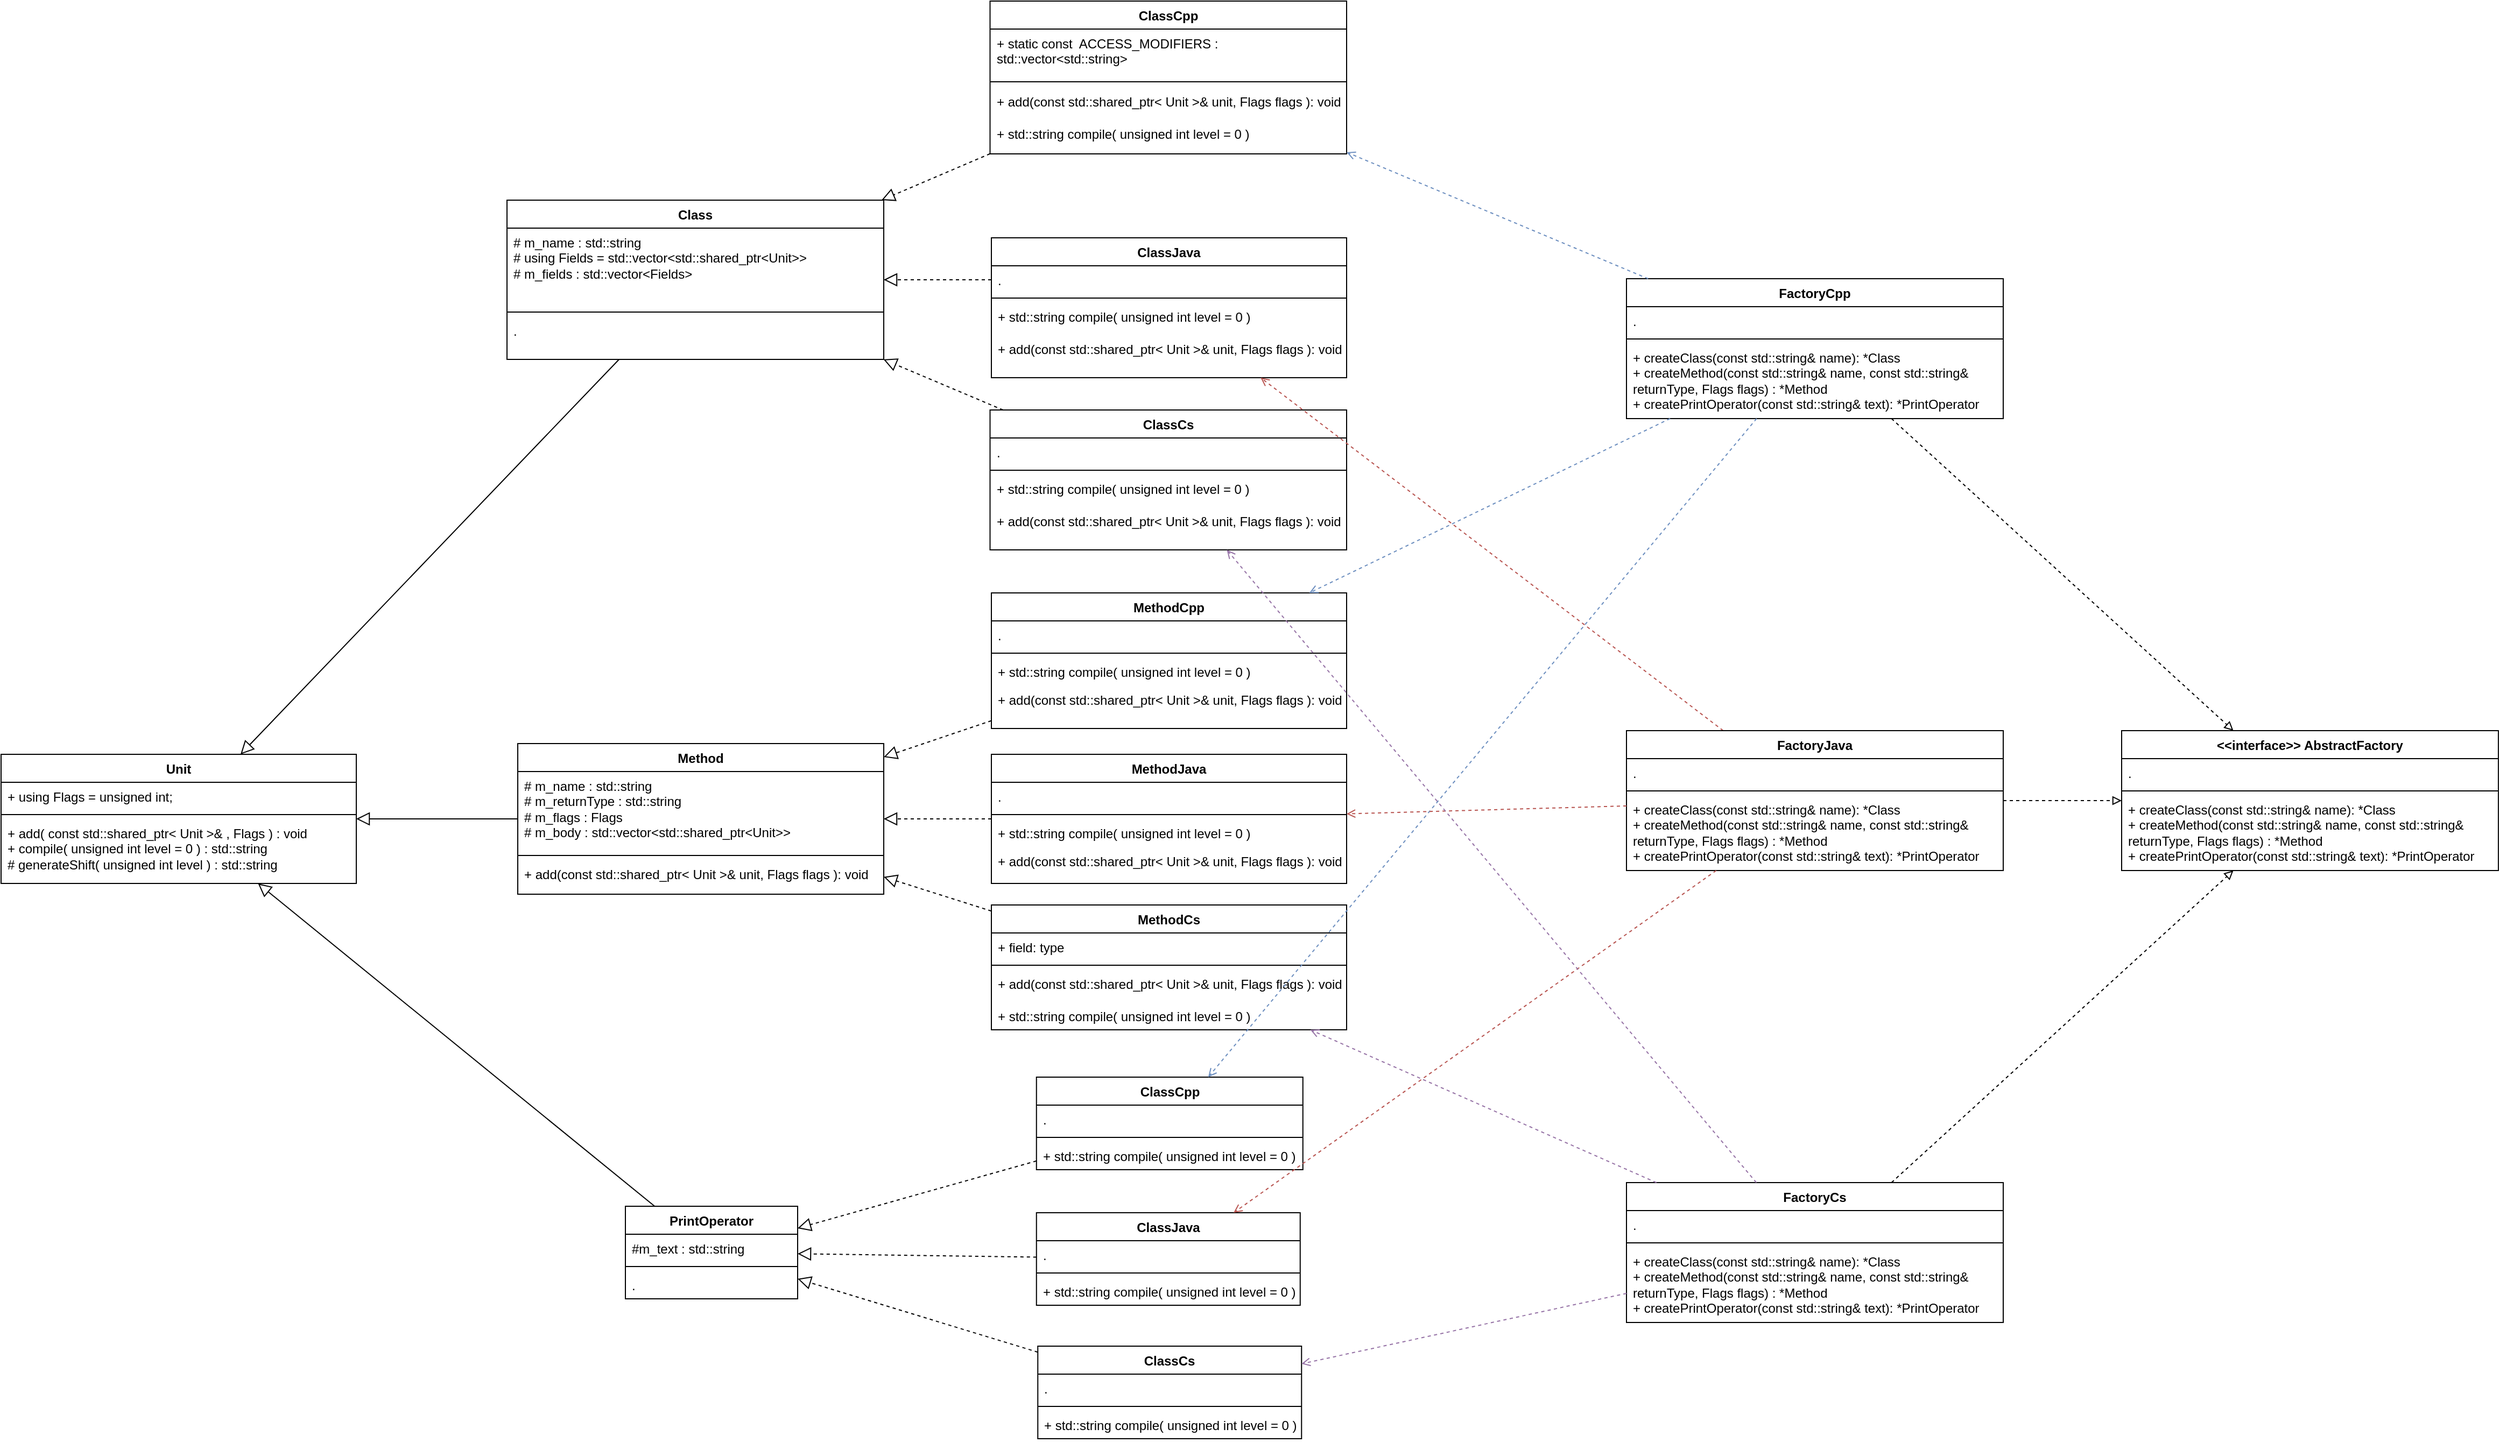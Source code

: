 <mxfile version="23.1.1" type="device">
  <diagram id="C5RBs43oDa-KdzZeNtuy" name="Page-1">
    <mxGraphModel dx="1673" dy="799" grid="1" gridSize="10" guides="1" tooltips="1" connect="1" arrows="1" fold="1" page="1" pageScale="1" pageWidth="3000" pageHeight="3000" math="0" shadow="0">
      <root>
        <mxCell id="WIyWlLk6GJQsqaUBKTNV-0" />
        <mxCell id="WIyWlLk6GJQsqaUBKTNV-1" parent="WIyWlLk6GJQsqaUBKTNV-0" />
        <mxCell id="gezvIGPkTuoUHlUliIxv-8" value="ClassCpp" style="swimlane;fontStyle=1;align=center;verticalAlign=top;childLayout=stackLayout;horizontal=1;startSize=26;horizontalStack=0;resizeParent=1;resizeParentMax=0;resizeLast=0;collapsible=1;marginBottom=0;whiteSpace=wrap;html=1;" parent="WIyWlLk6GJQsqaUBKTNV-1" vertex="1">
          <mxGeometry x="1428.75" y="880" width="331.25" height="142" as="geometry">
            <mxRectangle x="1370" y="910" width="100" height="30" as="alternateBounds" />
          </mxGeometry>
        </mxCell>
        <mxCell id="gezvIGPkTuoUHlUliIxv-9" value="+ static const&amp;nbsp; ACCESS_MODIFIERS : std::vector&amp;lt;std::string&amp;gt;" style="text;strokeColor=none;fillColor=none;align=left;verticalAlign=top;spacingLeft=4;spacingRight=4;overflow=hidden;rotatable=0;points=[[0,0.5],[1,0.5]];portConstraint=eastwest;whiteSpace=wrap;html=1;" parent="gezvIGPkTuoUHlUliIxv-8" vertex="1">
          <mxGeometry y="26" width="331.25" height="44" as="geometry" />
        </mxCell>
        <mxCell id="gezvIGPkTuoUHlUliIxv-10" value="" style="line;strokeWidth=1;fillColor=none;align=left;verticalAlign=middle;spacingTop=-1;spacingLeft=3;spacingRight=3;rotatable=0;labelPosition=right;points=[];portConstraint=eastwest;strokeColor=inherit;" parent="gezvIGPkTuoUHlUliIxv-8" vertex="1">
          <mxGeometry y="70" width="331.25" height="10" as="geometry" />
        </mxCell>
        <mxCell id="6ZI4dqy2-xrWHT3vHo12-13" value="+ add(const std::shared_ptr&amp;lt; Unit &amp;gt;&amp;amp; unit, Flags flags&amp;nbsp;): void" style="text;strokeColor=none;fillColor=none;align=left;verticalAlign=top;spacingLeft=4;spacingRight=4;overflow=hidden;rotatable=0;points=[[0,0.5],[1,0.5]];portConstraint=eastwest;whiteSpace=wrap;html=1;" vertex="1" parent="gezvIGPkTuoUHlUliIxv-8">
          <mxGeometry y="80" width="331.25" height="30" as="geometry" />
        </mxCell>
        <mxCell id="gezvIGPkTuoUHlUliIxv-11" value="+ std::string compile( unsigned int level = 0 )" style="text;strokeColor=none;fillColor=none;align=left;verticalAlign=top;spacingLeft=4;spacingRight=4;overflow=hidden;rotatable=0;points=[[0,0.5],[1,0.5]];portConstraint=eastwest;whiteSpace=wrap;html=1;" parent="gezvIGPkTuoUHlUliIxv-8" vertex="1">
          <mxGeometry y="110" width="331.25" height="32" as="geometry" />
        </mxCell>
        <mxCell id="gezvIGPkTuoUHlUliIxv-108" style="rounded=0;orthogonalLoop=1;jettySize=auto;html=1;endArrow=block;endFill=0;endSize=10;" parent="WIyWlLk6GJQsqaUBKTNV-1" source="6ZI4dqy2-xrWHT3vHo12-33" target="gezvIGPkTuoUHlUliIxv-104" edge="1">
          <mxGeometry relative="1" as="geometry">
            <mxPoint x="1041.371" y="1166" as="sourcePoint" />
          </mxGeometry>
        </mxCell>
        <mxCell id="gezvIGPkTuoUHlUliIxv-17" value="ClassJava" style="swimlane;fontStyle=1;align=center;verticalAlign=top;childLayout=stackLayout;horizontal=1;startSize=26;horizontalStack=0;resizeParent=1;resizeParentMax=0;resizeLast=0;collapsible=1;marginBottom=0;whiteSpace=wrap;html=1;" parent="WIyWlLk6GJQsqaUBKTNV-1" vertex="1">
          <mxGeometry x="1430" y="1100" width="330" height="130" as="geometry" />
        </mxCell>
        <mxCell id="gezvIGPkTuoUHlUliIxv-18" value="." style="text;strokeColor=none;fillColor=none;align=left;verticalAlign=top;spacingLeft=4;spacingRight=4;overflow=hidden;rotatable=0;points=[[0,0.5],[1,0.5]];portConstraint=eastwest;whiteSpace=wrap;html=1;" parent="gezvIGPkTuoUHlUliIxv-17" vertex="1">
          <mxGeometry y="26" width="330" height="26" as="geometry" />
        </mxCell>
        <mxCell id="gezvIGPkTuoUHlUliIxv-19" value="" style="line;strokeWidth=1;fillColor=none;align=left;verticalAlign=middle;spacingTop=-1;spacingLeft=3;spacingRight=3;rotatable=0;labelPosition=right;points=[];portConstraint=eastwest;strokeColor=inherit;" parent="gezvIGPkTuoUHlUliIxv-17" vertex="1">
          <mxGeometry y="52" width="330" height="8" as="geometry" />
        </mxCell>
        <mxCell id="gezvIGPkTuoUHlUliIxv-20" value="+ std::string compile( unsigned int level = 0 )" style="text;strokeColor=none;fillColor=none;align=left;verticalAlign=top;spacingLeft=4;spacingRight=4;overflow=hidden;rotatable=0;points=[[0,0.5],[1,0.5]];portConstraint=eastwest;whiteSpace=wrap;html=1;" parent="gezvIGPkTuoUHlUliIxv-17" vertex="1">
          <mxGeometry y="60" width="330" height="30" as="geometry" />
        </mxCell>
        <mxCell id="6ZI4dqy2-xrWHT3vHo12-26" value="+ add(const std::shared_ptr&amp;lt; Unit &amp;gt;&amp;amp; unit, Flags flags&amp;nbsp;): void" style="text;strokeColor=none;fillColor=none;align=left;verticalAlign=top;spacingLeft=4;spacingRight=4;overflow=hidden;rotatable=0;points=[[0,0.5],[1,0.5]];portConstraint=eastwest;whiteSpace=wrap;html=1;" vertex="1" parent="gezvIGPkTuoUHlUliIxv-17">
          <mxGeometry y="90" width="330" height="40" as="geometry" />
        </mxCell>
        <mxCell id="gezvIGPkTuoUHlUliIxv-21" value="ClassCs" style="swimlane;fontStyle=1;align=center;verticalAlign=top;childLayout=stackLayout;horizontal=1;startSize=26;horizontalStack=0;resizeParent=1;resizeParentMax=0;resizeLast=0;collapsible=1;marginBottom=0;whiteSpace=wrap;html=1;" parent="WIyWlLk6GJQsqaUBKTNV-1" vertex="1">
          <mxGeometry x="1428.75" y="1260" width="331.25" height="130" as="geometry" />
        </mxCell>
        <mxCell id="gezvIGPkTuoUHlUliIxv-22" value="." style="text;strokeColor=none;fillColor=none;align=left;verticalAlign=top;spacingLeft=4;spacingRight=4;overflow=hidden;rotatable=0;points=[[0,0.5],[1,0.5]];portConstraint=eastwest;whiteSpace=wrap;html=1;" parent="gezvIGPkTuoUHlUliIxv-21" vertex="1">
          <mxGeometry y="26" width="331.25" height="26" as="geometry" />
        </mxCell>
        <mxCell id="gezvIGPkTuoUHlUliIxv-23" value="" style="line;strokeWidth=1;fillColor=none;align=left;verticalAlign=middle;spacingTop=-1;spacingLeft=3;spacingRight=3;rotatable=0;labelPosition=right;points=[];portConstraint=eastwest;strokeColor=inherit;" parent="gezvIGPkTuoUHlUliIxv-21" vertex="1">
          <mxGeometry y="52" width="331.25" height="8" as="geometry" />
        </mxCell>
        <mxCell id="gezvIGPkTuoUHlUliIxv-24" value="+ std::string compile( unsigned int level = 0 )" style="text;strokeColor=none;fillColor=none;align=left;verticalAlign=top;spacingLeft=4;spacingRight=4;overflow=hidden;rotatable=0;points=[[0,0.5],[1,0.5]];portConstraint=eastwest;whiteSpace=wrap;html=1;" parent="gezvIGPkTuoUHlUliIxv-21" vertex="1">
          <mxGeometry y="60" width="331.25" height="30" as="geometry" />
        </mxCell>
        <mxCell id="6ZI4dqy2-xrWHT3vHo12-27" value="+ add(const std::shared_ptr&amp;lt; Unit &amp;gt;&amp;amp; unit, Flags flags&amp;nbsp;): void" style="text;strokeColor=none;fillColor=none;align=left;verticalAlign=top;spacingLeft=4;spacingRight=4;overflow=hidden;rotatable=0;points=[[0,0.5],[1,0.5]];portConstraint=eastwest;whiteSpace=wrap;html=1;" vertex="1" parent="gezvIGPkTuoUHlUliIxv-21">
          <mxGeometry y="90" width="331.25" height="40" as="geometry" />
        </mxCell>
        <mxCell id="gezvIGPkTuoUHlUliIxv-26" style="rounded=0;orthogonalLoop=1;jettySize=auto;html=1;dashed=1;endArrow=block;endFill=0;endSize=10;" parent="WIyWlLk6GJQsqaUBKTNV-1" source="gezvIGPkTuoUHlUliIxv-18" target="6ZI4dqy2-xrWHT3vHo12-33" edge="1">
          <mxGeometry relative="1" as="geometry">
            <mxPoint x="1270" y="1146" as="targetPoint" />
          </mxGeometry>
        </mxCell>
        <mxCell id="gezvIGPkTuoUHlUliIxv-67" value="MethodCpp" style="swimlane;fontStyle=1;align=center;verticalAlign=top;childLayout=stackLayout;horizontal=1;startSize=26;horizontalStack=0;resizeParent=1;resizeParentMax=0;resizeLast=0;collapsible=1;marginBottom=0;whiteSpace=wrap;html=1;" parent="WIyWlLk6GJQsqaUBKTNV-1" vertex="1">
          <mxGeometry x="1430" y="1430" width="330" height="126" as="geometry" />
        </mxCell>
        <mxCell id="gezvIGPkTuoUHlUliIxv-68" value="." style="text;strokeColor=none;fillColor=none;align=left;verticalAlign=top;spacingLeft=4;spacingRight=4;overflow=hidden;rotatable=0;points=[[0,0.5],[1,0.5]];portConstraint=eastwest;whiteSpace=wrap;html=1;" parent="gezvIGPkTuoUHlUliIxv-67" vertex="1">
          <mxGeometry y="26" width="330" height="26" as="geometry" />
        </mxCell>
        <mxCell id="gezvIGPkTuoUHlUliIxv-69" value="" style="line;strokeWidth=1;fillColor=none;align=left;verticalAlign=middle;spacingTop=-1;spacingLeft=3;spacingRight=3;rotatable=0;labelPosition=right;points=[];portConstraint=eastwest;strokeColor=inherit;" parent="gezvIGPkTuoUHlUliIxv-67" vertex="1">
          <mxGeometry y="52" width="330" height="8" as="geometry" />
        </mxCell>
        <mxCell id="gezvIGPkTuoUHlUliIxv-70" value="+ std::string compile( unsigned int level = 0 )" style="text;strokeColor=none;fillColor=none;align=left;verticalAlign=top;spacingLeft=4;spacingRight=4;overflow=hidden;rotatable=0;points=[[0,0.5],[1,0.5]];portConstraint=eastwest;whiteSpace=wrap;html=1;" parent="gezvIGPkTuoUHlUliIxv-67" vertex="1">
          <mxGeometry y="60" width="330" height="26" as="geometry" />
        </mxCell>
        <mxCell id="6ZI4dqy2-xrWHT3vHo12-28" value="+ add(const std::shared_ptr&amp;lt; Unit &amp;gt;&amp;amp; unit, Flags flags&amp;nbsp;): void" style="text;strokeColor=none;fillColor=none;align=left;verticalAlign=top;spacingLeft=4;spacingRight=4;overflow=hidden;rotatable=0;points=[[0,0.5],[1,0.5]];portConstraint=eastwest;whiteSpace=wrap;html=1;" vertex="1" parent="gezvIGPkTuoUHlUliIxv-67">
          <mxGeometry y="86" width="330" height="40" as="geometry" />
        </mxCell>
        <mxCell id="gezvIGPkTuoUHlUliIxv-71" value="Method" style="swimlane;fontStyle=1;align=center;verticalAlign=top;childLayout=stackLayout;horizontal=1;startSize=26;horizontalStack=0;resizeParent=1;resizeParentMax=0;resizeLast=0;collapsible=1;marginBottom=0;whiteSpace=wrap;html=1;" parent="WIyWlLk6GJQsqaUBKTNV-1" vertex="1">
          <mxGeometry x="990" y="1570" width="340" height="140" as="geometry" />
        </mxCell>
        <mxCell id="gezvIGPkTuoUHlUliIxv-72" value="&lt;div&gt;# m_name :&amp;nbsp;std::string&lt;/div&gt;&lt;div&gt;# m_returnType :&amp;nbsp;std::string&lt;/div&gt;&lt;div&gt;# m_flags : Flags&lt;/div&gt;&lt;div&gt;# m_body :&amp;nbsp;std::vector&amp;lt;std::shared_ptr&amp;lt;Unit&amp;gt;&amp;gt;&lt;/div&gt;" style="text;strokeColor=none;fillColor=none;align=left;verticalAlign=top;spacingLeft=4;spacingRight=4;overflow=hidden;rotatable=0;points=[[0,0.5],[1,0.5]];portConstraint=eastwest;whiteSpace=wrap;html=1;" parent="gezvIGPkTuoUHlUliIxv-71" vertex="1">
          <mxGeometry y="26" width="340" height="74" as="geometry" />
        </mxCell>
        <mxCell id="gezvIGPkTuoUHlUliIxv-73" value="" style="line;strokeWidth=1;fillColor=none;align=left;verticalAlign=middle;spacingTop=-1;spacingLeft=3;spacingRight=3;rotatable=0;labelPosition=right;points=[];portConstraint=eastwest;strokeColor=inherit;" parent="gezvIGPkTuoUHlUliIxv-71" vertex="1">
          <mxGeometry y="100" width="340" height="8" as="geometry" />
        </mxCell>
        <mxCell id="gezvIGPkTuoUHlUliIxv-74" value="+ add(const std::shared_ptr&amp;lt; Unit &amp;gt;&amp;amp; unit, Flags flags&amp;nbsp;): void" style="text;strokeColor=none;fillColor=none;align=left;verticalAlign=top;spacingLeft=4;spacingRight=4;overflow=hidden;rotatable=0;points=[[0,0.5],[1,0.5]];portConstraint=eastwest;whiteSpace=wrap;html=1;" parent="gezvIGPkTuoUHlUliIxv-71" vertex="1">
          <mxGeometry y="108" width="340" height="32" as="geometry" />
        </mxCell>
        <mxCell id="gezvIGPkTuoUHlUliIxv-75" value="MethodJava" style="swimlane;fontStyle=1;align=center;verticalAlign=top;childLayout=stackLayout;horizontal=1;startSize=26;horizontalStack=0;resizeParent=1;resizeParentMax=0;resizeLast=0;collapsible=1;marginBottom=0;whiteSpace=wrap;html=1;" parent="WIyWlLk6GJQsqaUBKTNV-1" vertex="1">
          <mxGeometry x="1430" y="1580" width="330" height="120" as="geometry" />
        </mxCell>
        <mxCell id="gezvIGPkTuoUHlUliIxv-76" value="." style="text;strokeColor=none;fillColor=none;align=left;verticalAlign=top;spacingLeft=4;spacingRight=4;overflow=hidden;rotatable=0;points=[[0,0.5],[1,0.5]];portConstraint=eastwest;whiteSpace=wrap;html=1;" parent="gezvIGPkTuoUHlUliIxv-75" vertex="1">
          <mxGeometry y="26" width="330" height="26" as="geometry" />
        </mxCell>
        <mxCell id="gezvIGPkTuoUHlUliIxv-77" value="" style="line;strokeWidth=1;fillColor=none;align=left;verticalAlign=middle;spacingTop=-1;spacingLeft=3;spacingRight=3;rotatable=0;labelPosition=right;points=[];portConstraint=eastwest;strokeColor=inherit;" parent="gezvIGPkTuoUHlUliIxv-75" vertex="1">
          <mxGeometry y="52" width="330" height="8" as="geometry" />
        </mxCell>
        <mxCell id="gezvIGPkTuoUHlUliIxv-78" value="+ std::string compile( unsigned int level = 0 )" style="text;strokeColor=none;fillColor=none;align=left;verticalAlign=top;spacingLeft=4;spacingRight=4;overflow=hidden;rotatable=0;points=[[0,0.5],[1,0.5]];portConstraint=eastwest;whiteSpace=wrap;html=1;" parent="gezvIGPkTuoUHlUliIxv-75" vertex="1">
          <mxGeometry y="60" width="330" height="26" as="geometry" />
        </mxCell>
        <mxCell id="6ZI4dqy2-xrWHT3vHo12-29" value="+ add(const std::shared_ptr&amp;lt; Unit &amp;gt;&amp;amp; unit, Flags flags&amp;nbsp;): void" style="text;strokeColor=none;fillColor=none;align=left;verticalAlign=top;spacingLeft=4;spacingRight=4;overflow=hidden;rotatable=0;points=[[0,0.5],[1,0.5]];portConstraint=eastwest;whiteSpace=wrap;html=1;" vertex="1" parent="gezvIGPkTuoUHlUliIxv-75">
          <mxGeometry y="86" width="330" height="34" as="geometry" />
        </mxCell>
        <mxCell id="gezvIGPkTuoUHlUliIxv-80" value="MethodCs" style="swimlane;fontStyle=1;align=center;verticalAlign=top;childLayout=stackLayout;horizontal=1;startSize=26;horizontalStack=0;resizeParent=1;resizeParentMax=0;resizeLast=0;collapsible=1;marginBottom=0;whiteSpace=wrap;html=1;" parent="WIyWlLk6GJQsqaUBKTNV-1" vertex="1">
          <mxGeometry x="1430" y="1720" width="330" height="116" as="geometry" />
        </mxCell>
        <mxCell id="gezvIGPkTuoUHlUliIxv-81" value="+ field: type" style="text;strokeColor=none;fillColor=none;align=left;verticalAlign=top;spacingLeft=4;spacingRight=4;overflow=hidden;rotatable=0;points=[[0,0.5],[1,0.5]];portConstraint=eastwest;whiteSpace=wrap;html=1;" parent="gezvIGPkTuoUHlUliIxv-80" vertex="1">
          <mxGeometry y="26" width="330" height="26" as="geometry" />
        </mxCell>
        <mxCell id="gezvIGPkTuoUHlUliIxv-82" value="" style="line;strokeWidth=1;fillColor=none;align=left;verticalAlign=middle;spacingTop=-1;spacingLeft=3;spacingRight=3;rotatable=0;labelPosition=right;points=[];portConstraint=eastwest;strokeColor=inherit;" parent="gezvIGPkTuoUHlUliIxv-80" vertex="1">
          <mxGeometry y="52" width="330" height="8" as="geometry" />
        </mxCell>
        <mxCell id="6ZI4dqy2-xrWHT3vHo12-31" value="+ add(const std::shared_ptr&amp;lt; Unit &amp;gt;&amp;amp; unit, Flags flags&amp;nbsp;): void" style="text;strokeColor=none;fillColor=none;align=left;verticalAlign=top;spacingLeft=4;spacingRight=4;overflow=hidden;rotatable=0;points=[[0,0.5],[1,0.5]];portConstraint=eastwest;whiteSpace=wrap;html=1;" vertex="1" parent="gezvIGPkTuoUHlUliIxv-80">
          <mxGeometry y="60" width="330" height="30" as="geometry" />
        </mxCell>
        <mxCell id="gezvIGPkTuoUHlUliIxv-83" value="+ std::string compile( unsigned int level = 0 )" style="text;strokeColor=none;fillColor=none;align=left;verticalAlign=top;spacingLeft=4;spacingRight=4;overflow=hidden;rotatable=0;points=[[0,0.5],[1,0.5]];portConstraint=eastwest;whiteSpace=wrap;html=1;" parent="gezvIGPkTuoUHlUliIxv-80" vertex="1">
          <mxGeometry y="90" width="330" height="26" as="geometry" />
        </mxCell>
        <mxCell id="gezvIGPkTuoUHlUliIxv-86" value="ClassCpp" style="swimlane;fontStyle=1;align=center;verticalAlign=top;childLayout=stackLayout;horizontal=1;startSize=26;horizontalStack=0;resizeParent=1;resizeParentMax=0;resizeLast=0;collapsible=1;marginBottom=0;whiteSpace=wrap;html=1;" parent="WIyWlLk6GJQsqaUBKTNV-1" vertex="1">
          <mxGeometry x="1471.88" y="1880" width="247.5" height="86" as="geometry" />
        </mxCell>
        <mxCell id="gezvIGPkTuoUHlUliIxv-87" value="." style="text;strokeColor=none;fillColor=none;align=left;verticalAlign=top;spacingLeft=4;spacingRight=4;overflow=hidden;rotatable=0;points=[[0,0.5],[1,0.5]];portConstraint=eastwest;whiteSpace=wrap;html=1;" parent="gezvIGPkTuoUHlUliIxv-86" vertex="1">
          <mxGeometry y="26" width="247.5" height="26" as="geometry" />
        </mxCell>
        <mxCell id="gezvIGPkTuoUHlUliIxv-88" value="" style="line;strokeWidth=1;fillColor=none;align=left;verticalAlign=middle;spacingTop=-1;spacingLeft=3;spacingRight=3;rotatable=0;labelPosition=right;points=[];portConstraint=eastwest;strokeColor=inherit;" parent="gezvIGPkTuoUHlUliIxv-86" vertex="1">
          <mxGeometry y="52" width="247.5" height="8" as="geometry" />
        </mxCell>
        <mxCell id="gezvIGPkTuoUHlUliIxv-89" value="+ std::string compile( unsigned int level = 0 )" style="text;strokeColor=none;fillColor=none;align=left;verticalAlign=top;spacingLeft=4;spacingRight=4;overflow=hidden;rotatable=0;points=[[0,0.5],[1,0.5]];portConstraint=eastwest;whiteSpace=wrap;html=1;" parent="gezvIGPkTuoUHlUliIxv-86" vertex="1">
          <mxGeometry y="60" width="247.5" height="26" as="geometry" />
        </mxCell>
        <mxCell id="gezvIGPkTuoUHlUliIxv-90" value="PrintOperator" style="swimlane;fontStyle=1;align=center;verticalAlign=top;childLayout=stackLayout;horizontal=1;startSize=26;horizontalStack=0;resizeParent=1;resizeParentMax=0;resizeLast=0;collapsible=1;marginBottom=0;whiteSpace=wrap;html=1;" parent="WIyWlLk6GJQsqaUBKTNV-1" vertex="1">
          <mxGeometry x="1090" y="2000" width="160" height="86" as="geometry" />
        </mxCell>
        <mxCell id="gezvIGPkTuoUHlUliIxv-91" value="#m_text : std::string" style="text;strokeColor=none;fillColor=none;align=left;verticalAlign=top;spacingLeft=4;spacingRight=4;overflow=hidden;rotatable=0;points=[[0,0.5],[1,0.5]];portConstraint=eastwest;whiteSpace=wrap;html=1;" parent="gezvIGPkTuoUHlUliIxv-90" vertex="1">
          <mxGeometry y="26" width="160" height="26" as="geometry" />
        </mxCell>
        <mxCell id="gezvIGPkTuoUHlUliIxv-92" value="" style="line;strokeWidth=1;fillColor=none;align=left;verticalAlign=middle;spacingTop=-1;spacingLeft=3;spacingRight=3;rotatable=0;labelPosition=right;points=[];portConstraint=eastwest;strokeColor=inherit;" parent="gezvIGPkTuoUHlUliIxv-90" vertex="1">
          <mxGeometry y="52" width="160" height="8" as="geometry" />
        </mxCell>
        <mxCell id="gezvIGPkTuoUHlUliIxv-93" value="." style="text;strokeColor=none;fillColor=none;align=left;verticalAlign=top;spacingLeft=4;spacingRight=4;overflow=hidden;rotatable=0;points=[[0,0.5],[1,0.5]];portConstraint=eastwest;whiteSpace=wrap;html=1;" parent="gezvIGPkTuoUHlUliIxv-90" vertex="1">
          <mxGeometry y="60" width="160" height="26" as="geometry" />
        </mxCell>
        <mxCell id="gezvIGPkTuoUHlUliIxv-94" value="ClassJava" style="swimlane;fontStyle=1;align=center;verticalAlign=top;childLayout=stackLayout;horizontal=1;startSize=26;horizontalStack=0;resizeParent=1;resizeParentMax=0;resizeLast=0;collapsible=1;marginBottom=0;whiteSpace=wrap;html=1;" parent="WIyWlLk6GJQsqaUBKTNV-1" vertex="1">
          <mxGeometry x="1471.88" y="2006" width="245" height="86" as="geometry" />
        </mxCell>
        <mxCell id="gezvIGPkTuoUHlUliIxv-95" value="." style="text;strokeColor=none;fillColor=none;align=left;verticalAlign=top;spacingLeft=4;spacingRight=4;overflow=hidden;rotatable=0;points=[[0,0.5],[1,0.5]];portConstraint=eastwest;whiteSpace=wrap;html=1;" parent="gezvIGPkTuoUHlUliIxv-94" vertex="1">
          <mxGeometry y="26" width="245" height="26" as="geometry" />
        </mxCell>
        <mxCell id="gezvIGPkTuoUHlUliIxv-96" value="" style="line;strokeWidth=1;fillColor=none;align=left;verticalAlign=middle;spacingTop=-1;spacingLeft=3;spacingRight=3;rotatable=0;labelPosition=right;points=[];portConstraint=eastwest;strokeColor=inherit;" parent="gezvIGPkTuoUHlUliIxv-94" vertex="1">
          <mxGeometry y="52" width="245" height="8" as="geometry" />
        </mxCell>
        <mxCell id="gezvIGPkTuoUHlUliIxv-97" value="+ std::string compile( unsigned int level = 0 )" style="text;strokeColor=none;fillColor=none;align=left;verticalAlign=top;spacingLeft=4;spacingRight=4;overflow=hidden;rotatable=0;points=[[0,0.5],[1,0.5]];portConstraint=eastwest;whiteSpace=wrap;html=1;" parent="gezvIGPkTuoUHlUliIxv-94" vertex="1">
          <mxGeometry y="60" width="245" height="26" as="geometry" />
        </mxCell>
        <mxCell id="gezvIGPkTuoUHlUliIxv-99" value="ClassCs" style="swimlane;fontStyle=1;align=center;verticalAlign=top;childLayout=stackLayout;horizontal=1;startSize=26;horizontalStack=0;resizeParent=1;resizeParentMax=0;resizeLast=0;collapsible=1;marginBottom=0;whiteSpace=wrap;html=1;" parent="WIyWlLk6GJQsqaUBKTNV-1" vertex="1">
          <mxGeometry x="1473.13" y="2130" width="245" height="86" as="geometry" />
        </mxCell>
        <mxCell id="gezvIGPkTuoUHlUliIxv-100" value="." style="text;strokeColor=none;fillColor=none;align=left;verticalAlign=top;spacingLeft=4;spacingRight=4;overflow=hidden;rotatable=0;points=[[0,0.5],[1,0.5]];portConstraint=eastwest;whiteSpace=wrap;html=1;" parent="gezvIGPkTuoUHlUliIxv-99" vertex="1">
          <mxGeometry y="26" width="245" height="26" as="geometry" />
        </mxCell>
        <mxCell id="gezvIGPkTuoUHlUliIxv-101" value="" style="line;strokeWidth=1;fillColor=none;align=left;verticalAlign=middle;spacingTop=-1;spacingLeft=3;spacingRight=3;rotatable=0;labelPosition=right;points=[];portConstraint=eastwest;strokeColor=inherit;" parent="gezvIGPkTuoUHlUliIxv-99" vertex="1">
          <mxGeometry y="52" width="245" height="8" as="geometry" />
        </mxCell>
        <mxCell id="gezvIGPkTuoUHlUliIxv-102" value="+ std::string compile( unsigned int level = 0 )" style="text;strokeColor=none;fillColor=none;align=left;verticalAlign=top;spacingLeft=4;spacingRight=4;overflow=hidden;rotatable=0;points=[[0,0.5],[1,0.5]];portConstraint=eastwest;whiteSpace=wrap;html=1;" parent="gezvIGPkTuoUHlUliIxv-99" vertex="1">
          <mxGeometry y="60" width="245" height="26" as="geometry" />
        </mxCell>
        <mxCell id="gezvIGPkTuoUHlUliIxv-104" value="Unit" style="swimlane;fontStyle=1;align=center;verticalAlign=top;childLayout=stackLayout;horizontal=1;startSize=26;horizontalStack=0;resizeParent=1;resizeParentMax=0;resizeLast=0;collapsible=1;marginBottom=0;whiteSpace=wrap;html=1;" parent="WIyWlLk6GJQsqaUBKTNV-1" vertex="1">
          <mxGeometry x="510" y="1580" width="330" height="120" as="geometry" />
        </mxCell>
        <mxCell id="gezvIGPkTuoUHlUliIxv-105" value="+&amp;nbsp;using Flags = unsigned int;" style="text;strokeColor=none;fillColor=none;align=left;verticalAlign=top;spacingLeft=4;spacingRight=4;overflow=hidden;rotatable=0;points=[[0,0.5],[1,0.5]];portConstraint=eastwest;whiteSpace=wrap;html=1;" parent="gezvIGPkTuoUHlUliIxv-104" vertex="1">
          <mxGeometry y="26" width="330" height="26" as="geometry" />
        </mxCell>
        <mxCell id="gezvIGPkTuoUHlUliIxv-106" value="" style="line;strokeWidth=1;fillColor=none;align=left;verticalAlign=middle;spacingTop=-1;spacingLeft=3;spacingRight=3;rotatable=0;labelPosition=right;points=[];portConstraint=eastwest;strokeColor=inherit;" parent="gezvIGPkTuoUHlUliIxv-104" vertex="1">
          <mxGeometry y="52" width="330" height="8" as="geometry" />
        </mxCell>
        <mxCell id="gezvIGPkTuoUHlUliIxv-107" value="+ add( const std::shared_ptr&amp;lt; Unit &amp;gt;&amp;amp; , Flags ) : void&lt;br&gt;+ compile( unsigned int level = 0 ) : std::string&lt;br&gt;# generateShift( unsigned int level ) : std::string" style="text;strokeColor=none;fillColor=none;align=left;verticalAlign=top;spacingLeft=4;spacingRight=4;overflow=hidden;rotatable=0;points=[[0,0.5],[1,0.5]];portConstraint=eastwest;whiteSpace=wrap;html=1;" parent="gezvIGPkTuoUHlUliIxv-104" vertex="1">
          <mxGeometry y="60" width="330" height="60" as="geometry" />
        </mxCell>
        <mxCell id="gezvIGPkTuoUHlUliIxv-113" value="&amp;lt;&amp;lt;interface&amp;gt;&amp;gt; AbstractFactory" style="swimlane;fontStyle=1;align=center;verticalAlign=top;childLayout=stackLayout;horizontal=1;startSize=26;horizontalStack=0;resizeParent=1;resizeParentMax=0;resizeLast=0;collapsible=1;marginBottom=0;whiteSpace=wrap;html=1;" parent="WIyWlLk6GJQsqaUBKTNV-1" vertex="1">
          <mxGeometry x="2480" y="1558" width="350" height="130" as="geometry" />
        </mxCell>
        <mxCell id="gezvIGPkTuoUHlUliIxv-114" value="." style="text;strokeColor=none;fillColor=none;align=left;verticalAlign=top;spacingLeft=4;spacingRight=4;overflow=hidden;rotatable=0;points=[[0,0.5],[1,0.5]];portConstraint=eastwest;whiteSpace=wrap;html=1;" parent="gezvIGPkTuoUHlUliIxv-113" vertex="1">
          <mxGeometry y="26" width="350" height="26" as="geometry" />
        </mxCell>
        <mxCell id="gezvIGPkTuoUHlUliIxv-115" value="" style="line;strokeWidth=1;fillColor=none;align=left;verticalAlign=middle;spacingTop=-1;spacingLeft=3;spacingRight=3;rotatable=0;labelPosition=right;points=[];portConstraint=eastwest;strokeColor=inherit;" parent="gezvIGPkTuoUHlUliIxv-113" vertex="1">
          <mxGeometry y="52" width="350" height="8" as="geometry" />
        </mxCell>
        <mxCell id="gezvIGPkTuoUHlUliIxv-116" value="+ createClass(const std::string&amp;amp; name): *Class&lt;br&gt;+ createMethod(const std::string&amp;amp; name, const std::string&amp;amp; returnType, Flags flags) : *Method&lt;br&gt;+ createPrintOperator(const std::string&amp;amp; text): *PrintOperator" style="text;strokeColor=none;fillColor=none;align=left;verticalAlign=top;spacingLeft=4;spacingRight=4;overflow=hidden;rotatable=0;points=[[0,0.5],[1,0.5]];portConstraint=eastwest;whiteSpace=wrap;html=1;" parent="gezvIGPkTuoUHlUliIxv-113" vertex="1">
          <mxGeometry y="60" width="350" height="70" as="geometry" />
        </mxCell>
        <mxCell id="gezvIGPkTuoUHlUliIxv-140" style="rounded=0;orthogonalLoop=1;jettySize=auto;html=1;endArrow=block;endFill=0;dashed=1;" parent="WIyWlLk6GJQsqaUBKTNV-1" source="gezvIGPkTuoUHlUliIxv-117" target="gezvIGPkTuoUHlUliIxv-113" edge="1">
          <mxGeometry relative="1" as="geometry" />
        </mxCell>
        <mxCell id="gezvIGPkTuoUHlUliIxv-117" value="FactoryCpp" style="swimlane;fontStyle=1;align=center;verticalAlign=top;childLayout=stackLayout;horizontal=1;startSize=26;horizontalStack=0;resizeParent=1;resizeParentMax=0;resizeLast=0;collapsible=1;marginBottom=0;whiteSpace=wrap;html=1;" parent="WIyWlLk6GJQsqaUBKTNV-1" vertex="1">
          <mxGeometry x="2020" y="1138" width="350" height="130" as="geometry" />
        </mxCell>
        <mxCell id="gezvIGPkTuoUHlUliIxv-118" value="." style="text;strokeColor=none;fillColor=none;align=left;verticalAlign=top;spacingLeft=4;spacingRight=4;overflow=hidden;rotatable=0;points=[[0,0.5],[1,0.5]];portConstraint=eastwest;whiteSpace=wrap;html=1;" parent="gezvIGPkTuoUHlUliIxv-117" vertex="1">
          <mxGeometry y="26" width="350" height="26" as="geometry" />
        </mxCell>
        <mxCell id="gezvIGPkTuoUHlUliIxv-119" value="" style="line;strokeWidth=1;fillColor=none;align=left;verticalAlign=middle;spacingTop=-1;spacingLeft=3;spacingRight=3;rotatable=0;labelPosition=right;points=[];portConstraint=eastwest;strokeColor=inherit;" parent="gezvIGPkTuoUHlUliIxv-117" vertex="1">
          <mxGeometry y="52" width="350" height="8" as="geometry" />
        </mxCell>
        <mxCell id="gezvIGPkTuoUHlUliIxv-120" value="+ createClass(const std::string&amp;amp; name): *Class&lt;br&gt;+ createMethod(const std::string&amp;amp; name, const std::string&amp;amp; returnType, Flags flags) : *Method&lt;br&gt;+ createPrintOperator(const std::string&amp;amp; text): *PrintOperator" style="text;strokeColor=none;fillColor=none;align=left;verticalAlign=top;spacingLeft=4;spacingRight=4;overflow=hidden;rotatable=0;points=[[0,0.5],[1,0.5]];portConstraint=eastwest;whiteSpace=wrap;html=1;" parent="gezvIGPkTuoUHlUliIxv-117" vertex="1">
          <mxGeometry y="60" width="350" height="70" as="geometry" />
        </mxCell>
        <mxCell id="gezvIGPkTuoUHlUliIxv-141" style="rounded=0;orthogonalLoop=1;jettySize=auto;html=1;endArrow=block;endFill=0;dashed=1;" parent="WIyWlLk6GJQsqaUBKTNV-1" source="gezvIGPkTuoUHlUliIxv-121" target="gezvIGPkTuoUHlUliIxv-113" edge="1">
          <mxGeometry relative="1" as="geometry" />
        </mxCell>
        <mxCell id="6ZI4dqy2-xrWHT3vHo12-14" style="rounded=0;orthogonalLoop=1;jettySize=auto;html=1;fillColor=#f8cecc;strokeColor=#b85450;endArrow=open;endFill=0;dashed=1;" edge="1" parent="WIyWlLk6GJQsqaUBKTNV-1" source="gezvIGPkTuoUHlUliIxv-121" target="gezvIGPkTuoUHlUliIxv-17">
          <mxGeometry relative="1" as="geometry" />
        </mxCell>
        <mxCell id="gezvIGPkTuoUHlUliIxv-121" value="FactoryJava" style="swimlane;fontStyle=1;align=center;verticalAlign=top;childLayout=stackLayout;horizontal=1;startSize=26;horizontalStack=0;resizeParent=1;resizeParentMax=0;resizeLast=0;collapsible=1;marginBottom=0;whiteSpace=wrap;html=1;" parent="WIyWlLk6GJQsqaUBKTNV-1" vertex="1">
          <mxGeometry x="2020" y="1558" width="350" height="130" as="geometry" />
        </mxCell>
        <mxCell id="gezvIGPkTuoUHlUliIxv-122" value="." style="text;strokeColor=none;fillColor=none;align=left;verticalAlign=top;spacingLeft=4;spacingRight=4;overflow=hidden;rotatable=0;points=[[0,0.5],[1,0.5]];portConstraint=eastwest;whiteSpace=wrap;html=1;" parent="gezvIGPkTuoUHlUliIxv-121" vertex="1">
          <mxGeometry y="26" width="350" height="26" as="geometry" />
        </mxCell>
        <mxCell id="gezvIGPkTuoUHlUliIxv-123" value="" style="line;strokeWidth=1;fillColor=none;align=left;verticalAlign=middle;spacingTop=-1;spacingLeft=3;spacingRight=3;rotatable=0;labelPosition=right;points=[];portConstraint=eastwest;strokeColor=inherit;" parent="gezvIGPkTuoUHlUliIxv-121" vertex="1">
          <mxGeometry y="52" width="350" height="8" as="geometry" />
        </mxCell>
        <mxCell id="gezvIGPkTuoUHlUliIxv-124" value="+ createClass(const std::string&amp;amp; name): *Class&lt;br&gt;+ createMethod(const std::string&amp;amp; name, const std::string&amp;amp; returnType, Flags flags) : *Method&lt;br&gt;+ createPrintOperator(const std::string&amp;amp; text): *PrintOperator" style="text;strokeColor=none;fillColor=none;align=left;verticalAlign=top;spacingLeft=4;spacingRight=4;overflow=hidden;rotatable=0;points=[[0,0.5],[1,0.5]];portConstraint=eastwest;whiteSpace=wrap;html=1;" parent="gezvIGPkTuoUHlUliIxv-121" vertex="1">
          <mxGeometry y="60" width="350" height="70" as="geometry" />
        </mxCell>
        <mxCell id="gezvIGPkTuoUHlUliIxv-142" style="rounded=0;orthogonalLoop=1;jettySize=auto;html=1;endArrow=block;endFill=0;dashed=1;" parent="WIyWlLk6GJQsqaUBKTNV-1" source="gezvIGPkTuoUHlUliIxv-125" target="gezvIGPkTuoUHlUliIxv-113" edge="1">
          <mxGeometry relative="1" as="geometry" />
        </mxCell>
        <mxCell id="gezvIGPkTuoUHlUliIxv-125" value="FactoryCs" style="swimlane;fontStyle=1;align=center;verticalAlign=top;childLayout=stackLayout;horizontal=1;startSize=26;horizontalStack=0;resizeParent=1;resizeParentMax=0;resizeLast=0;collapsible=1;marginBottom=0;whiteSpace=wrap;html=1;" parent="WIyWlLk6GJQsqaUBKTNV-1" vertex="1">
          <mxGeometry x="2020" y="1978" width="350" height="130" as="geometry" />
        </mxCell>
        <mxCell id="gezvIGPkTuoUHlUliIxv-126" value="." style="text;strokeColor=none;fillColor=none;align=left;verticalAlign=top;spacingLeft=4;spacingRight=4;overflow=hidden;rotatable=0;points=[[0,0.5],[1,0.5]];portConstraint=eastwest;whiteSpace=wrap;html=1;" parent="gezvIGPkTuoUHlUliIxv-125" vertex="1">
          <mxGeometry y="26" width="350" height="26" as="geometry" />
        </mxCell>
        <mxCell id="gezvIGPkTuoUHlUliIxv-127" value="" style="line;strokeWidth=1;fillColor=none;align=left;verticalAlign=middle;spacingTop=-1;spacingLeft=3;spacingRight=3;rotatable=0;labelPosition=right;points=[];portConstraint=eastwest;strokeColor=inherit;" parent="gezvIGPkTuoUHlUliIxv-125" vertex="1">
          <mxGeometry y="52" width="350" height="8" as="geometry" />
        </mxCell>
        <mxCell id="gezvIGPkTuoUHlUliIxv-128" value="+ createClass(const std::string&amp;amp; name): *Class&lt;br&gt;+ createMethod(const std::string&amp;amp; name, const std::string&amp;amp; returnType, Flags flags) : *Method&lt;br&gt;+ createPrintOperator(const std::string&amp;amp; text): *PrintOperator" style="text;strokeColor=none;fillColor=none;align=left;verticalAlign=top;spacingLeft=4;spacingRight=4;overflow=hidden;rotatable=0;points=[[0,0.5],[1,0.5]];portConstraint=eastwest;whiteSpace=wrap;html=1;" parent="gezvIGPkTuoUHlUliIxv-125" vertex="1">
          <mxGeometry y="60" width="350" height="70" as="geometry" />
        </mxCell>
        <mxCell id="gezvIGPkTuoUHlUliIxv-159" style="rounded=0;orthogonalLoop=1;jettySize=auto;html=1;endArrow=open;endFill=0;dashed=1;fillColor=#dae8fc;strokeColor=#6c8ebf;" parent="WIyWlLk6GJQsqaUBKTNV-1" source="gezvIGPkTuoUHlUliIxv-117" target="gezvIGPkTuoUHlUliIxv-8" edge="1">
          <mxGeometry relative="1" as="geometry">
            <mxPoint x="2090" y="1634" as="sourcePoint" />
            <mxPoint x="1940" y="1583" as="targetPoint" />
          </mxGeometry>
        </mxCell>
        <mxCell id="gezvIGPkTuoUHlUliIxv-160" style="rounded=0;orthogonalLoop=1;jettySize=auto;html=1;endArrow=open;endFill=0;dashed=1;fillColor=#dae8fc;strokeColor=#6c8ebf;" parent="WIyWlLk6GJQsqaUBKTNV-1" source="gezvIGPkTuoUHlUliIxv-117" target="gezvIGPkTuoUHlUliIxv-67" edge="1">
          <mxGeometry relative="1" as="geometry">
            <mxPoint x="2100" y="1644" as="sourcePoint" />
            <mxPoint x="1950" y="1593" as="targetPoint" />
          </mxGeometry>
        </mxCell>
        <mxCell id="gezvIGPkTuoUHlUliIxv-161" style="rounded=0;orthogonalLoop=1;jettySize=auto;html=1;endArrow=open;endFill=0;dashed=1;fillColor=#dae8fc;strokeColor=#6c8ebf;" parent="WIyWlLk6GJQsqaUBKTNV-1" source="gezvIGPkTuoUHlUliIxv-117" target="gezvIGPkTuoUHlUliIxv-86" edge="1">
          <mxGeometry relative="1" as="geometry">
            <mxPoint x="2110" y="1654" as="sourcePoint" />
            <mxPoint x="1960" y="1603" as="targetPoint" />
          </mxGeometry>
        </mxCell>
        <mxCell id="gezvIGPkTuoUHlUliIxv-162" style="rounded=0;orthogonalLoop=1;jettySize=auto;html=1;dashed=1;endArrow=block;endFill=0;endSize=10;" parent="WIyWlLk6GJQsqaUBKTNV-1" source="gezvIGPkTuoUHlUliIxv-21" target="6ZI4dqy2-xrWHT3vHo12-33" edge="1">
          <mxGeometry relative="1" as="geometry">
            <mxPoint x="1280" y="1210" as="sourcePoint" />
            <mxPoint x="1280" y="1270" as="targetPoint" />
          </mxGeometry>
        </mxCell>
        <mxCell id="gezvIGPkTuoUHlUliIxv-163" style="rounded=0;orthogonalLoop=1;jettySize=auto;html=1;dashed=1;endArrow=block;endFill=0;endSize=10;" parent="WIyWlLk6GJQsqaUBKTNV-1" source="gezvIGPkTuoUHlUliIxv-8" target="6ZI4dqy2-xrWHT3vHo12-33" edge="1">
          <mxGeometry relative="1" as="geometry">
            <mxPoint x="1730" y="1220" as="sourcePoint" />
            <mxPoint x="1250" y="1010" as="targetPoint" />
          </mxGeometry>
        </mxCell>
        <mxCell id="gezvIGPkTuoUHlUliIxv-165" style="rounded=0;orthogonalLoop=1;jettySize=auto;html=1;dashed=1;endArrow=block;endFill=0;endSize=10;" parent="WIyWlLk6GJQsqaUBKTNV-1" source="gezvIGPkTuoUHlUliIxv-67" target="gezvIGPkTuoUHlUliIxv-71" edge="1">
          <mxGeometry relative="1" as="geometry">
            <mxPoint x="1300" y="1230" as="sourcePoint" />
            <mxPoint x="1160" y="1232" as="targetPoint" />
          </mxGeometry>
        </mxCell>
        <mxCell id="gezvIGPkTuoUHlUliIxv-166" style="rounded=0;orthogonalLoop=1;jettySize=auto;html=1;dashed=1;endArrow=block;endFill=0;endSize=10;" parent="WIyWlLk6GJQsqaUBKTNV-1" source="gezvIGPkTuoUHlUliIxv-75" target="gezvIGPkTuoUHlUliIxv-71" edge="1">
          <mxGeometry relative="1" as="geometry">
            <mxPoint x="1310" y="1240" as="sourcePoint" />
            <mxPoint x="1170" y="1242" as="targetPoint" />
          </mxGeometry>
        </mxCell>
        <mxCell id="gezvIGPkTuoUHlUliIxv-167" style="rounded=0;orthogonalLoop=1;jettySize=auto;html=1;dashed=1;endArrow=block;endFill=0;endSize=10;" parent="WIyWlLk6GJQsqaUBKTNV-1" source="gezvIGPkTuoUHlUliIxv-80" target="gezvIGPkTuoUHlUliIxv-71" edge="1">
          <mxGeometry relative="1" as="geometry">
            <mxPoint x="1320" y="1250" as="sourcePoint" />
            <mxPoint x="1180" y="1252" as="targetPoint" />
          </mxGeometry>
        </mxCell>
        <mxCell id="gezvIGPkTuoUHlUliIxv-168" style="rounded=0;orthogonalLoop=1;jettySize=auto;html=1;dashed=1;endArrow=block;endFill=0;endSize=10;" parent="WIyWlLk6GJQsqaUBKTNV-1" source="gezvIGPkTuoUHlUliIxv-86" target="gezvIGPkTuoUHlUliIxv-90" edge="1">
          <mxGeometry relative="1" as="geometry">
            <mxPoint x="1230" y="1760" as="sourcePoint" />
            <mxPoint x="1150" y="1830" as="targetPoint" />
          </mxGeometry>
        </mxCell>
        <mxCell id="gezvIGPkTuoUHlUliIxv-169" style="rounded=0;orthogonalLoop=1;jettySize=auto;html=1;dashed=1;endArrow=block;endFill=0;endSize=10;" parent="WIyWlLk6GJQsqaUBKTNV-1" source="gezvIGPkTuoUHlUliIxv-94" target="gezvIGPkTuoUHlUliIxv-90" edge="1">
          <mxGeometry relative="1" as="geometry">
            <mxPoint x="1340" y="1270" as="sourcePoint" />
            <mxPoint x="1200" y="1272" as="targetPoint" />
          </mxGeometry>
        </mxCell>
        <mxCell id="gezvIGPkTuoUHlUliIxv-170" style="rounded=0;orthogonalLoop=1;jettySize=auto;html=1;dashed=1;endArrow=block;endFill=0;endSize=10;" parent="WIyWlLk6GJQsqaUBKTNV-1" source="gezvIGPkTuoUHlUliIxv-99" target="gezvIGPkTuoUHlUliIxv-90" edge="1">
          <mxGeometry relative="1" as="geometry">
            <mxPoint x="1220" y="1880" as="sourcePoint" />
            <mxPoint x="1080" y="1882" as="targetPoint" />
          </mxGeometry>
        </mxCell>
        <mxCell id="gezvIGPkTuoUHlUliIxv-172" style="rounded=0;orthogonalLoop=1;jettySize=auto;html=1;endArrow=block;endFill=0;endSize=10;" parent="WIyWlLk6GJQsqaUBKTNV-1" source="gezvIGPkTuoUHlUliIxv-71" target="gezvIGPkTuoUHlUliIxv-104" edge="1">
          <mxGeometry relative="1" as="geometry">
            <mxPoint x="1032" y="1256" as="sourcePoint" />
            <mxPoint x="818" y="1590" as="targetPoint" />
          </mxGeometry>
        </mxCell>
        <mxCell id="gezvIGPkTuoUHlUliIxv-173" style="rounded=0;orthogonalLoop=1;jettySize=auto;html=1;endArrow=block;endFill=0;endSize=10;" parent="WIyWlLk6GJQsqaUBKTNV-1" source="gezvIGPkTuoUHlUliIxv-90" target="gezvIGPkTuoUHlUliIxv-104" edge="1">
          <mxGeometry relative="1" as="geometry">
            <mxPoint x="1042" y="1266" as="sourcePoint" />
            <mxPoint x="828" y="1600" as="targetPoint" />
          </mxGeometry>
        </mxCell>
        <mxCell id="6ZI4dqy2-xrWHT3vHo12-15" style="rounded=0;orthogonalLoop=1;jettySize=auto;html=1;fillColor=#f8cecc;strokeColor=#b85450;endArrow=open;endFill=0;dashed=1;" edge="1" parent="WIyWlLk6GJQsqaUBKTNV-1" source="gezvIGPkTuoUHlUliIxv-121" target="gezvIGPkTuoUHlUliIxv-75">
          <mxGeometry relative="1" as="geometry">
            <mxPoint x="2108" y="1568" as="sourcePoint" />
            <mxPoint x="1632" y="1250" as="targetPoint" />
          </mxGeometry>
        </mxCell>
        <mxCell id="6ZI4dqy2-xrWHT3vHo12-16" style="rounded=0;orthogonalLoop=1;jettySize=auto;html=1;fillColor=#f8cecc;strokeColor=#b85450;endArrow=open;endFill=0;dashed=1;" edge="1" parent="WIyWlLk6GJQsqaUBKTNV-1" source="gezvIGPkTuoUHlUliIxv-121" target="gezvIGPkTuoUHlUliIxv-94">
          <mxGeometry relative="1" as="geometry">
            <mxPoint x="2026" y="2098" as="sourcePoint" />
            <mxPoint x="1550" y="1780" as="targetPoint" />
          </mxGeometry>
        </mxCell>
        <mxCell id="6ZI4dqy2-xrWHT3vHo12-17" style="rounded=0;orthogonalLoop=1;jettySize=auto;html=1;fillColor=#e1d5e7;strokeColor=#9673a6;endArrow=open;endFill=0;dashed=1;" edge="1" parent="WIyWlLk6GJQsqaUBKTNV-1" source="gezvIGPkTuoUHlUliIxv-125" target="gezvIGPkTuoUHlUliIxv-21">
          <mxGeometry relative="1" as="geometry">
            <mxPoint x="2097" y="1698" as="sourcePoint" />
            <mxPoint x="1581" y="2010" as="targetPoint" />
          </mxGeometry>
        </mxCell>
        <mxCell id="6ZI4dqy2-xrWHT3vHo12-18" style="rounded=0;orthogonalLoop=1;jettySize=auto;html=1;fillColor=#e1d5e7;strokeColor=#9673a6;endArrow=open;endFill=0;dashed=1;" edge="1" parent="WIyWlLk6GJQsqaUBKTNV-1" source="gezvIGPkTuoUHlUliIxv-125" target="gezvIGPkTuoUHlUliIxv-80">
          <mxGeometry relative="1" as="geometry">
            <mxPoint x="2107" y="1708" as="sourcePoint" />
            <mxPoint x="1591" y="2020" as="targetPoint" />
          </mxGeometry>
        </mxCell>
        <mxCell id="6ZI4dqy2-xrWHT3vHo12-19" style="rounded=0;orthogonalLoop=1;jettySize=auto;html=1;fillColor=#e1d5e7;strokeColor=#9673a6;endArrow=open;endFill=0;dashed=1;" edge="1" parent="WIyWlLk6GJQsqaUBKTNV-1" source="gezvIGPkTuoUHlUliIxv-125" target="gezvIGPkTuoUHlUliIxv-99">
          <mxGeometry relative="1" as="geometry">
            <mxPoint x="2044" y="1988" as="sourcePoint" />
            <mxPoint x="1617" y="1816" as="targetPoint" />
          </mxGeometry>
        </mxCell>
        <mxCell id="6ZI4dqy2-xrWHT3vHo12-33" value="Class" style="swimlane;fontStyle=1;align=center;verticalAlign=top;childLayout=stackLayout;horizontal=1;startSize=26;horizontalStack=0;resizeParent=1;resizeParentMax=0;resizeLast=0;collapsible=1;marginBottom=0;whiteSpace=wrap;html=1;" vertex="1" parent="WIyWlLk6GJQsqaUBKTNV-1">
          <mxGeometry x="980" y="1065" width="350" height="148" as="geometry" />
        </mxCell>
        <mxCell id="6ZI4dqy2-xrWHT3vHo12-34" value="# m_name : std::string&lt;br style=&quot;border-color: var(--border-color);&quot;&gt;# using Fields = std::vector&amp;lt;std::shared_ptr&amp;lt;Unit&amp;gt;&amp;gt;&lt;br style=&quot;border-color: var(--border-color);&quot;&gt;&lt;span style=&quot;border-color: var(--border-color); background-color: initial;&quot;&gt;# m_fields :&lt;/span&gt;&amp;nbsp;std::vector&amp;lt;Fields&amp;gt;&lt;br style=&quot;border-color: var(--border-color);&quot;&gt;" style="text;strokeColor=none;fillColor=none;align=left;verticalAlign=top;spacingLeft=4;spacingRight=4;overflow=hidden;rotatable=0;points=[[0,0.5],[1,0.5]];portConstraint=eastwest;whiteSpace=wrap;html=1;" vertex="1" parent="6ZI4dqy2-xrWHT3vHo12-33">
          <mxGeometry y="26" width="350" height="74" as="geometry" />
        </mxCell>
        <mxCell id="6ZI4dqy2-xrWHT3vHo12-35" value="" style="line;strokeWidth=1;fillColor=none;align=left;verticalAlign=middle;spacingTop=-1;spacingLeft=3;spacingRight=3;rotatable=0;labelPosition=right;points=[];portConstraint=eastwest;strokeColor=inherit;" vertex="1" parent="6ZI4dqy2-xrWHT3vHo12-33">
          <mxGeometry y="100" width="350" height="8" as="geometry" />
        </mxCell>
        <mxCell id="6ZI4dqy2-xrWHT3vHo12-36" value="." style="text;strokeColor=none;fillColor=none;align=left;verticalAlign=top;spacingLeft=4;spacingRight=4;overflow=hidden;rotatable=0;points=[[0,0.5],[1,0.5]];portConstraint=eastwest;whiteSpace=wrap;html=1;" vertex="1" parent="6ZI4dqy2-xrWHT3vHo12-33">
          <mxGeometry y="108" width="350" height="40" as="geometry" />
        </mxCell>
      </root>
    </mxGraphModel>
  </diagram>
</mxfile>
